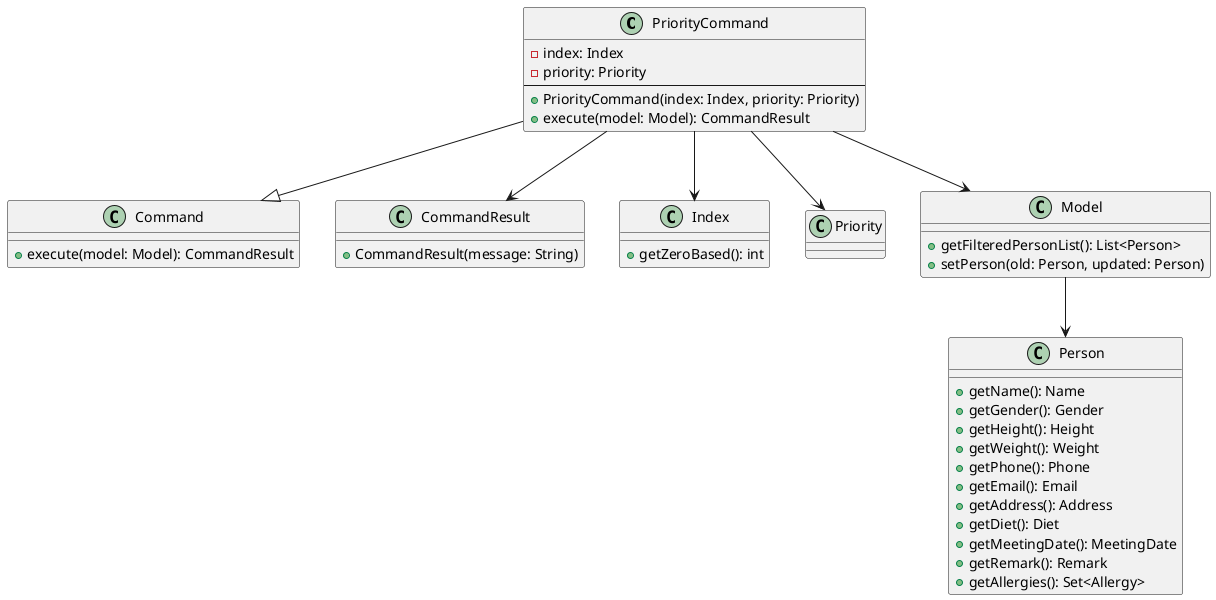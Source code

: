 @startuml
class PriorityCommand {
  - index: Index
  - priority: Priority
  --
  + PriorityCommand(index: Index, priority: Priority)
  + execute(model: Model): CommandResult
}

PriorityCommand --|> Command

class Command {
  + execute(model: Model): CommandResult
}

class CommandResult {
  +CommandResult(message: String)
}

class Index {
  +getZeroBased(): int
}

class Priority

class Model {
  +getFilteredPersonList(): List<Person>
  +setPerson(old: Person, updated: Person)
}

class Person {
  +getName(): Name
  +getGender(): Gender
  +getHeight(): Height
  +getWeight(): Weight
  +getPhone(): Phone
  +getEmail(): Email
  +getAddress(): Address
  +getDiet(): Diet
  +getMeetingDate(): MeetingDate
  +getRemark(): Remark
  +getAllergies(): Set<Allergy>
}

PriorityCommand --> Index
PriorityCommand --> Priority
PriorityCommand --> Model
PriorityCommand --> CommandResult
Model --> Person
@enduml

